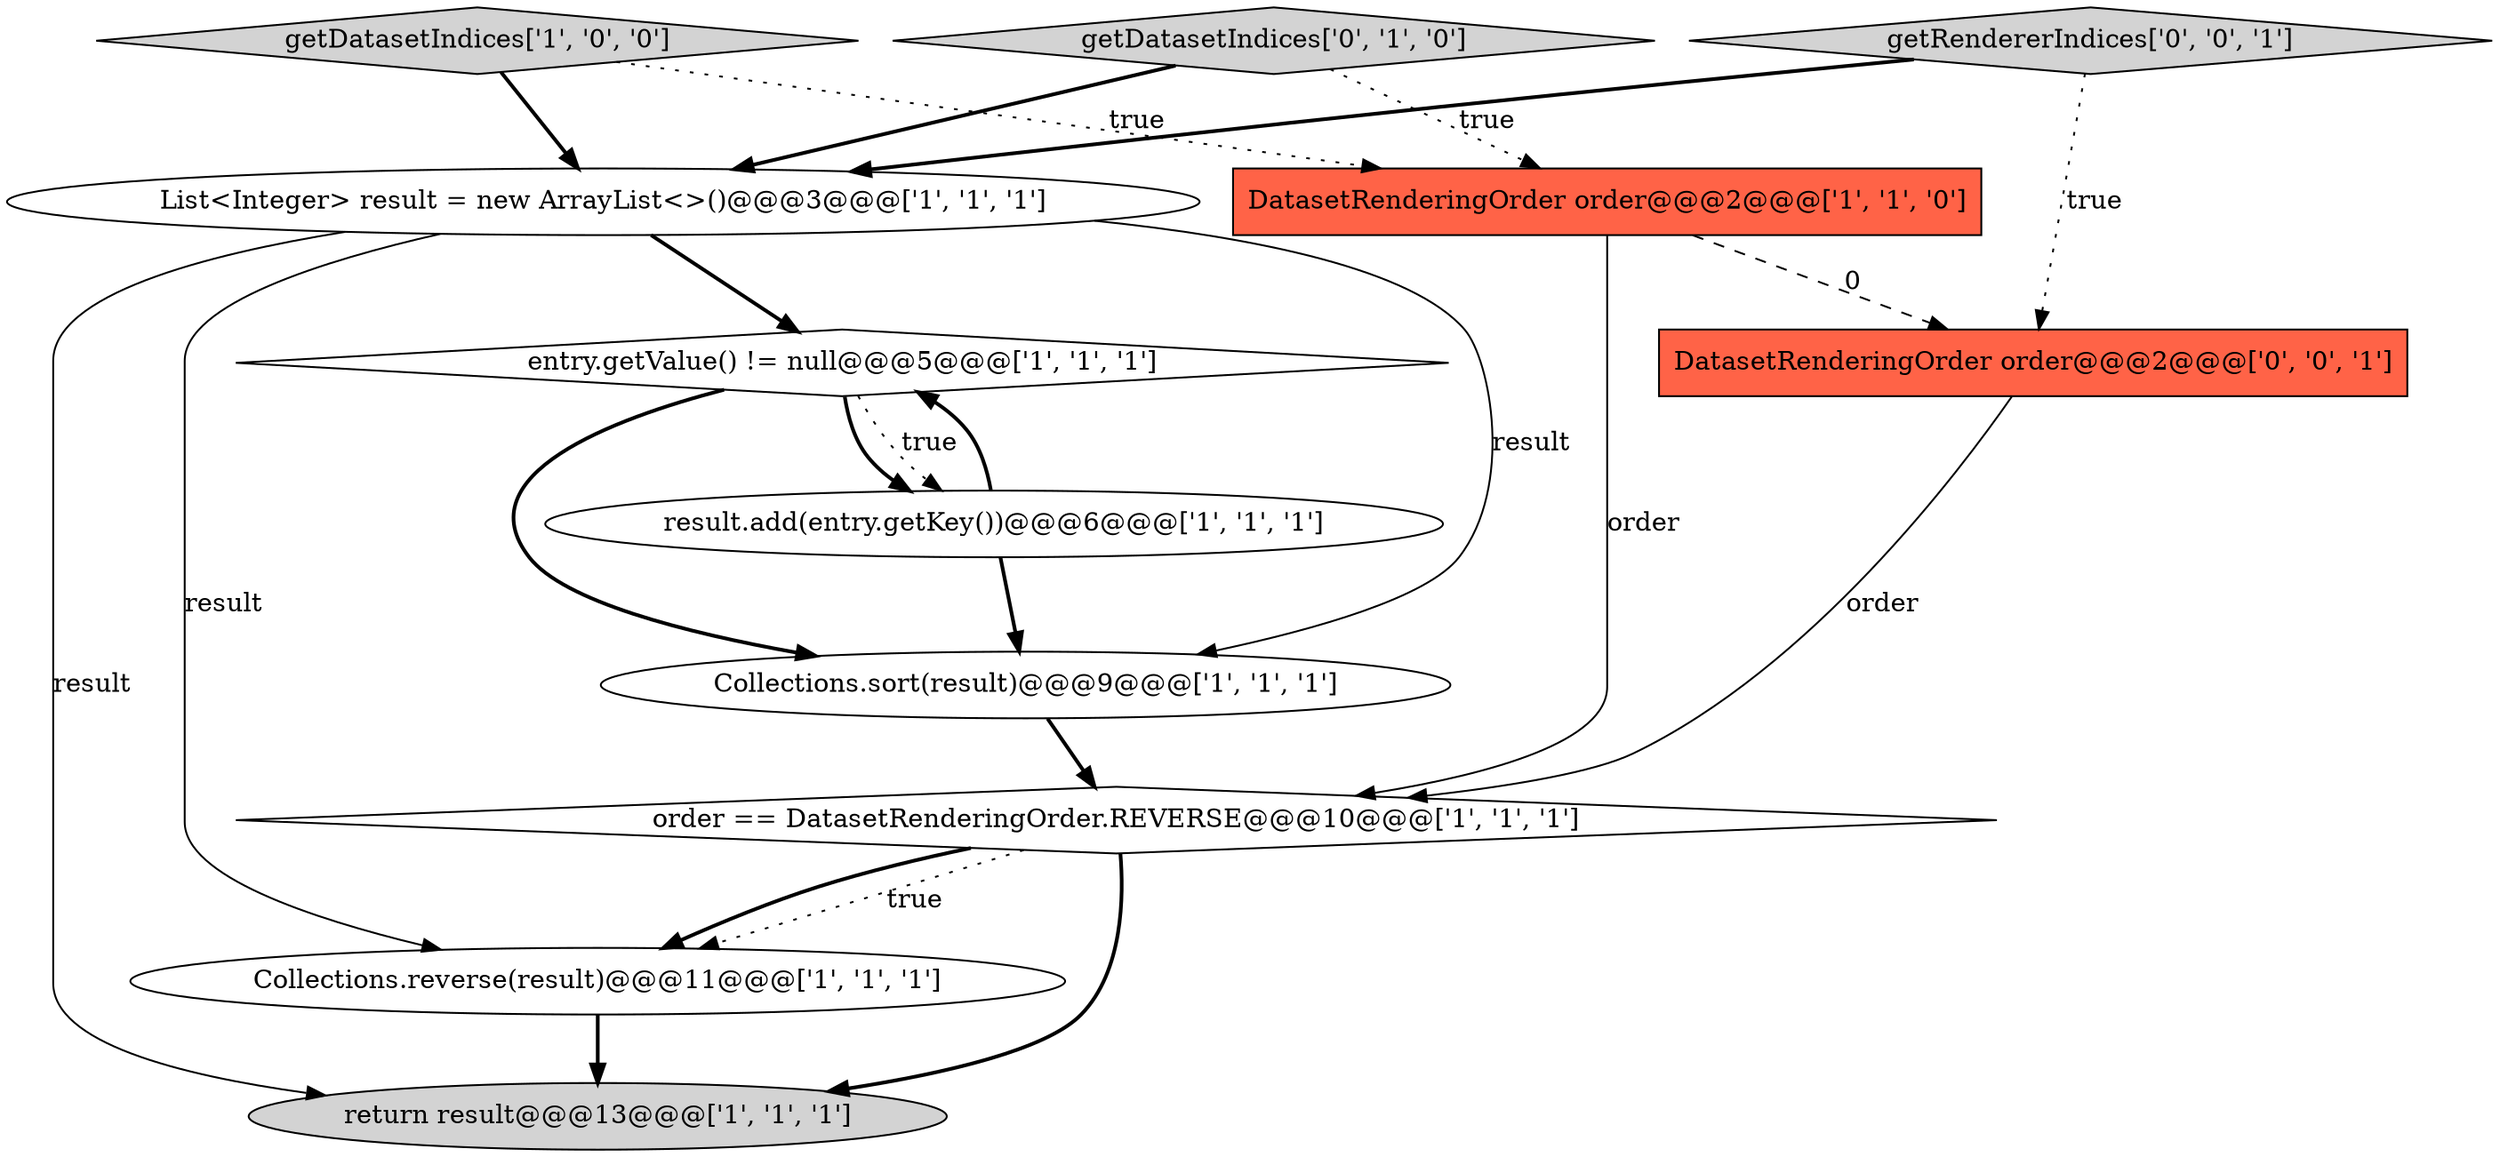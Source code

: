 digraph {
0 [style = filled, label = "return result@@@13@@@['1', '1', '1']", fillcolor = lightgray, shape = ellipse image = "AAA0AAABBB1BBB"];
1 [style = filled, label = "DatasetRenderingOrder order@@@2@@@['1', '1', '0']", fillcolor = tomato, shape = box image = "AAA0AAABBB1BBB"];
5 [style = filled, label = "List<Integer> result = new ArrayList<>()@@@3@@@['1', '1', '1']", fillcolor = white, shape = ellipse image = "AAA0AAABBB1BBB"];
7 [style = filled, label = "Collections.sort(result)@@@9@@@['1', '1', '1']", fillcolor = white, shape = ellipse image = "AAA0AAABBB1BBB"];
4 [style = filled, label = "result.add(entry.getKey())@@@6@@@['1', '1', '1']", fillcolor = white, shape = ellipse image = "AAA0AAABBB1BBB"];
3 [style = filled, label = "Collections.reverse(result)@@@11@@@['1', '1', '1']", fillcolor = white, shape = ellipse image = "AAA0AAABBB1BBB"];
11 [style = filled, label = "DatasetRenderingOrder order@@@2@@@['0', '0', '1']", fillcolor = tomato, shape = box image = "AAA0AAABBB3BBB"];
8 [style = filled, label = "entry.getValue() != null@@@5@@@['1', '1', '1']", fillcolor = white, shape = diamond image = "AAA0AAABBB1BBB"];
2 [style = filled, label = "order == DatasetRenderingOrder.REVERSE@@@10@@@['1', '1', '1']", fillcolor = white, shape = diamond image = "AAA0AAABBB1BBB"];
10 [style = filled, label = "getRendererIndices['0', '0', '1']", fillcolor = lightgray, shape = diamond image = "AAA0AAABBB3BBB"];
9 [style = filled, label = "getDatasetIndices['0', '1', '0']", fillcolor = lightgray, shape = diamond image = "AAA0AAABBB2BBB"];
6 [style = filled, label = "getDatasetIndices['1', '0', '0']", fillcolor = lightgray, shape = diamond image = "AAA0AAABBB1BBB"];
2->3 [style = dotted, label="true"];
5->8 [style = bold, label=""];
4->7 [style = bold, label=""];
1->11 [style = dashed, label="0"];
8->4 [style = bold, label=""];
9->1 [style = dotted, label="true"];
6->1 [style = dotted, label="true"];
4->8 [style = bold, label=""];
1->2 [style = solid, label="order"];
2->3 [style = bold, label=""];
5->0 [style = solid, label="result"];
3->0 [style = bold, label=""];
11->2 [style = solid, label="order"];
6->5 [style = bold, label=""];
5->7 [style = solid, label="result"];
8->7 [style = bold, label=""];
2->0 [style = bold, label=""];
5->3 [style = solid, label="result"];
10->11 [style = dotted, label="true"];
9->5 [style = bold, label=""];
8->4 [style = dotted, label="true"];
10->5 [style = bold, label=""];
7->2 [style = bold, label=""];
}
